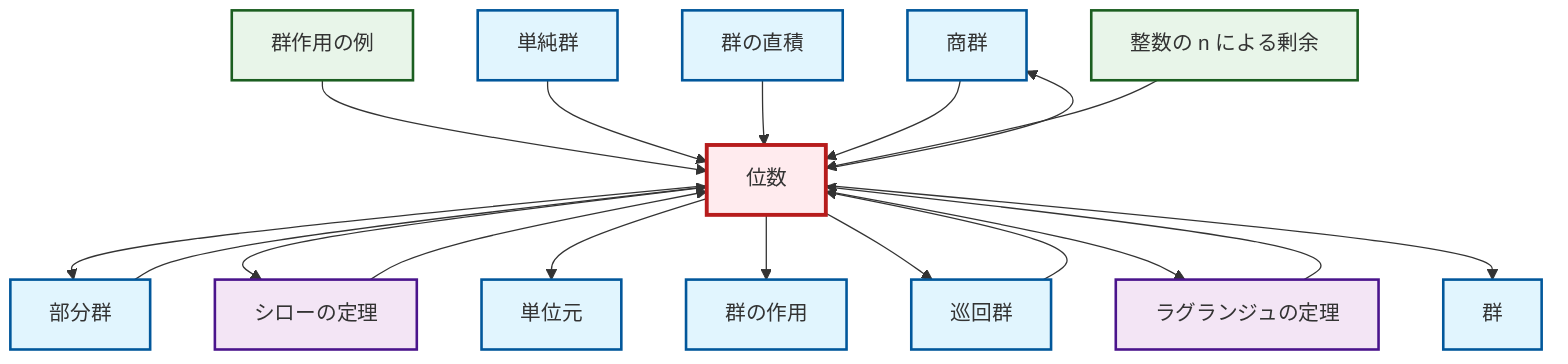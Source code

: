 graph TD
    classDef definition fill:#e1f5fe,stroke:#01579b,stroke-width:2px
    classDef theorem fill:#f3e5f5,stroke:#4a148c,stroke-width:2px
    classDef axiom fill:#fff3e0,stroke:#e65100,stroke-width:2px
    classDef example fill:#e8f5e9,stroke:#1b5e20,stroke-width:2px
    classDef current fill:#ffebee,stroke:#b71c1c,stroke-width:3px
    def-group-action["群の作用"]:::definition
    def-quotient-group["商群"]:::definition
    thm-sylow["シローの定理"]:::theorem
    def-simple-group["単純群"]:::definition
    def-subgroup["部分群"]:::definition
    def-cyclic-group["巡回群"]:::definition
    def-order["位数"]:::definition
    thm-lagrange["ラグランジュの定理"]:::theorem
    def-identity-element["単位元"]:::definition
    ex-group-action-examples["群作用の例"]:::example
    def-group["群"]:::definition
    ex-quotient-integers-mod-n["整数の n による剰余"]:::example
    def-direct-product["群の直積"]:::definition
    ex-group-action-examples --> def-order
    def-simple-group --> def-order
    thm-lagrange --> def-order
    def-order --> def-quotient-group
    def-order --> def-subgroup
    def-order --> thm-sylow
    def-direct-product --> def-order
    def-cyclic-group --> def-order
    def-subgroup --> def-order
    def-order --> def-identity-element
    def-quotient-group --> def-order
    def-order --> def-group-action
    thm-sylow --> def-order
    def-order --> def-cyclic-group
    ex-quotient-integers-mod-n --> def-order
    def-order --> thm-lagrange
    def-order --> def-group
    class def-order current